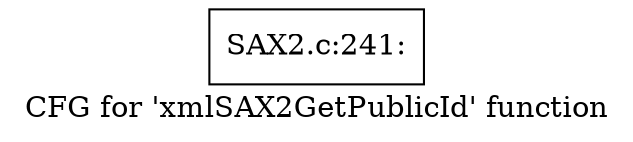digraph "CFG for 'xmlSAX2GetPublicId' function" {
	label="CFG for 'xmlSAX2GetPublicId' function";

	Node0x55f4ae4a8210 [shape=record,label="{SAX2.c:241:}"];
}
